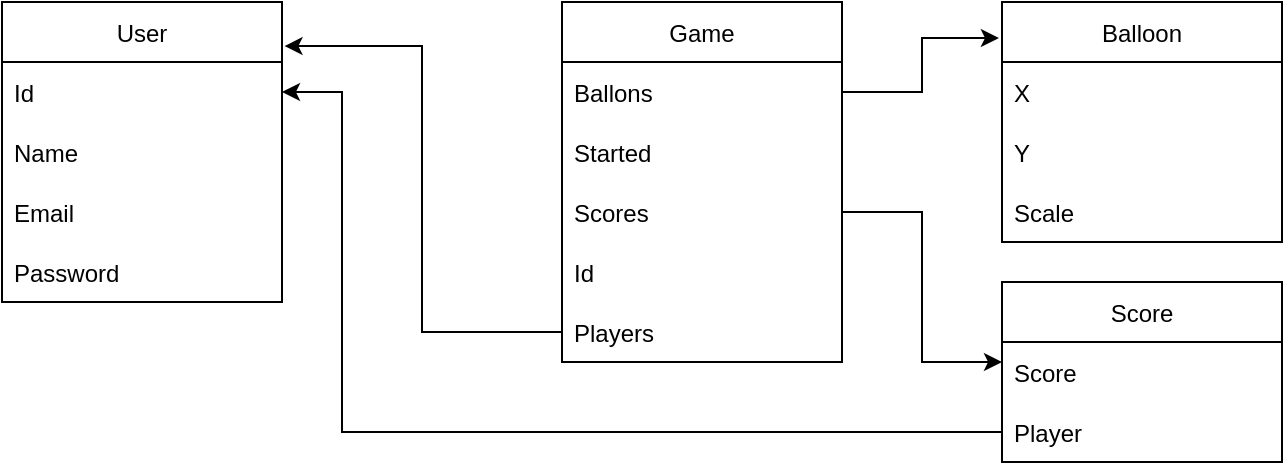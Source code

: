 <mxfile version="17.2.1" type="device"><diagram id="C5RBs43oDa-KdzZeNtuy" name="Page-1"><mxGraphModel dx="1038" dy="649" grid="1" gridSize="10" guides="1" tooltips="1" connect="1" arrows="1" fold="1" page="1" pageScale="1" pageWidth="827" pageHeight="1169" math="0" shadow="0"><root><mxCell id="WIyWlLk6GJQsqaUBKTNV-0"/><mxCell id="WIyWlLk6GJQsqaUBKTNV-1" parent="WIyWlLk6GJQsqaUBKTNV-0"/><object label="User" id="lOhi3Pu68f5WTxVHL4nJ-0"><mxCell style="swimlane;fontStyle=0;childLayout=stackLayout;horizontal=1;startSize=30;horizontalStack=0;resizeParent=1;resizeParentMax=0;resizeLast=0;collapsible=1;marginBottom=0;" vertex="1" parent="WIyWlLk6GJQsqaUBKTNV-1"><mxGeometry x="80" y="80" width="140" height="150" as="geometry"/></mxCell></object><mxCell id="lOhi3Pu68f5WTxVHL4nJ-1" value="Id" style="text;strokeColor=none;fillColor=none;align=left;verticalAlign=middle;spacingLeft=4;spacingRight=4;overflow=hidden;points=[[0,0.5],[1,0.5]];portConstraint=eastwest;rotatable=0;" vertex="1" parent="lOhi3Pu68f5WTxVHL4nJ-0"><mxGeometry y="30" width="140" height="30" as="geometry"/></mxCell><mxCell id="lOhi3Pu68f5WTxVHL4nJ-2" value="Name" style="text;strokeColor=none;fillColor=none;align=left;verticalAlign=middle;spacingLeft=4;spacingRight=4;overflow=hidden;points=[[0,0.5],[1,0.5]];portConstraint=eastwest;rotatable=0;" vertex="1" parent="lOhi3Pu68f5WTxVHL4nJ-0"><mxGeometry y="60" width="140" height="30" as="geometry"/></mxCell><mxCell id="lOhi3Pu68f5WTxVHL4nJ-3" value="Email" style="text;strokeColor=none;fillColor=none;align=left;verticalAlign=middle;spacingLeft=4;spacingRight=4;overflow=hidden;points=[[0,0.5],[1,0.5]];portConstraint=eastwest;rotatable=0;" vertex="1" parent="lOhi3Pu68f5WTxVHL4nJ-0"><mxGeometry y="90" width="140" height="30" as="geometry"/></mxCell><mxCell id="lOhi3Pu68f5WTxVHL4nJ-14" value="Password" style="text;strokeColor=none;fillColor=none;align=left;verticalAlign=middle;spacingLeft=4;spacingRight=4;overflow=hidden;points=[[0,0.5],[1,0.5]];portConstraint=eastwest;rotatable=0;" vertex="1" parent="lOhi3Pu68f5WTxVHL4nJ-0"><mxGeometry y="120" width="140" height="30" as="geometry"/></mxCell><mxCell id="lOhi3Pu68f5WTxVHL4nJ-15" value="Game" style="swimlane;fontStyle=0;childLayout=stackLayout;horizontal=1;startSize=30;horizontalStack=0;resizeParent=1;resizeParentMax=0;resizeLast=0;collapsible=1;marginBottom=0;" vertex="1" parent="WIyWlLk6GJQsqaUBKTNV-1"><mxGeometry x="360" y="80" width="140" height="180" as="geometry"/></mxCell><mxCell id="lOhi3Pu68f5WTxVHL4nJ-16" value="Ballons" style="text;strokeColor=none;fillColor=none;align=left;verticalAlign=middle;spacingLeft=4;spacingRight=4;overflow=hidden;points=[[0,0.5],[1,0.5]];portConstraint=eastwest;rotatable=0;" vertex="1" parent="lOhi3Pu68f5WTxVHL4nJ-15"><mxGeometry y="30" width="140" height="30" as="geometry"/></mxCell><mxCell id="lOhi3Pu68f5WTxVHL4nJ-17" value="Started" style="text;strokeColor=none;fillColor=none;align=left;verticalAlign=middle;spacingLeft=4;spacingRight=4;overflow=hidden;points=[[0,0.5],[1,0.5]];portConstraint=eastwest;rotatable=0;" vertex="1" parent="lOhi3Pu68f5WTxVHL4nJ-15"><mxGeometry y="60" width="140" height="30" as="geometry"/></mxCell><mxCell id="lOhi3Pu68f5WTxVHL4nJ-29" value="Scores" style="text;strokeColor=none;fillColor=none;align=left;verticalAlign=middle;spacingLeft=4;spacingRight=4;overflow=hidden;points=[[0,0.5],[1,0.5]];portConstraint=eastwest;rotatable=0;" vertex="1" parent="lOhi3Pu68f5WTxVHL4nJ-15"><mxGeometry y="90" width="140" height="30" as="geometry"/></mxCell><mxCell id="lOhi3Pu68f5WTxVHL4nJ-31" value="Id" style="text;strokeColor=none;fillColor=none;align=left;verticalAlign=middle;spacingLeft=4;spacingRight=4;overflow=hidden;points=[[0,0.5],[1,0.5]];portConstraint=eastwest;rotatable=0;" vertex="1" parent="lOhi3Pu68f5WTxVHL4nJ-15"><mxGeometry y="120" width="140" height="30" as="geometry"/></mxCell><mxCell id="lOhi3Pu68f5WTxVHL4nJ-18" value="Players" style="text;strokeColor=none;fillColor=none;align=left;verticalAlign=middle;spacingLeft=4;spacingRight=4;overflow=hidden;points=[[0,0.5],[1,0.5]];portConstraint=eastwest;rotatable=0;" vertex="1" parent="lOhi3Pu68f5WTxVHL4nJ-15"><mxGeometry y="150" width="140" height="30" as="geometry"/></mxCell><mxCell id="lOhi3Pu68f5WTxVHL4nJ-19" value="Balloon" style="swimlane;fontStyle=0;childLayout=stackLayout;horizontal=1;startSize=30;horizontalStack=0;resizeParent=1;resizeParentMax=0;resizeLast=0;collapsible=1;marginBottom=0;" vertex="1" parent="WIyWlLk6GJQsqaUBKTNV-1"><mxGeometry x="580" y="80" width="140" height="120" as="geometry"/></mxCell><mxCell id="lOhi3Pu68f5WTxVHL4nJ-20" value="X" style="text;strokeColor=none;fillColor=none;align=left;verticalAlign=middle;spacingLeft=4;spacingRight=4;overflow=hidden;points=[[0,0.5],[1,0.5]];portConstraint=eastwest;rotatable=0;" vertex="1" parent="lOhi3Pu68f5WTxVHL4nJ-19"><mxGeometry y="30" width="140" height="30" as="geometry"/></mxCell><mxCell id="lOhi3Pu68f5WTxVHL4nJ-21" value="Y" style="text;strokeColor=none;fillColor=none;align=left;verticalAlign=middle;spacingLeft=4;spacingRight=4;overflow=hidden;points=[[0,0.5],[1,0.5]];portConstraint=eastwest;rotatable=0;" vertex="1" parent="lOhi3Pu68f5WTxVHL4nJ-19"><mxGeometry y="60" width="140" height="30" as="geometry"/></mxCell><mxCell id="lOhi3Pu68f5WTxVHL4nJ-22" value="Scale" style="text;strokeColor=none;fillColor=none;align=left;verticalAlign=middle;spacingLeft=4;spacingRight=4;overflow=hidden;points=[[0,0.5],[1,0.5]];portConstraint=eastwest;rotatable=0;" vertex="1" parent="lOhi3Pu68f5WTxVHL4nJ-19"><mxGeometry y="90" width="140" height="30" as="geometry"/></mxCell><mxCell id="lOhi3Pu68f5WTxVHL4nJ-23" value="Score" style="swimlane;fontStyle=0;childLayout=stackLayout;horizontal=1;startSize=30;horizontalStack=0;resizeParent=1;resizeParentMax=0;resizeLast=0;collapsible=1;marginBottom=0;" vertex="1" parent="WIyWlLk6GJQsqaUBKTNV-1"><mxGeometry x="580" y="220" width="140" height="90" as="geometry"/></mxCell><mxCell id="lOhi3Pu68f5WTxVHL4nJ-24" value="Score" style="text;strokeColor=none;fillColor=none;align=left;verticalAlign=middle;spacingLeft=4;spacingRight=4;overflow=hidden;points=[[0,0.5],[1,0.5]];portConstraint=eastwest;rotatable=0;" vertex="1" parent="lOhi3Pu68f5WTxVHL4nJ-23"><mxGeometry y="30" width="140" height="30" as="geometry"/></mxCell><mxCell id="lOhi3Pu68f5WTxVHL4nJ-25" value="Player" style="text;strokeColor=none;fillColor=none;align=left;verticalAlign=middle;spacingLeft=4;spacingRight=4;overflow=hidden;points=[[0,0.5],[1,0.5]];portConstraint=eastwest;rotatable=0;" vertex="1" parent="lOhi3Pu68f5WTxVHL4nJ-23"><mxGeometry y="60" width="140" height="30" as="geometry"/></mxCell><mxCell id="lOhi3Pu68f5WTxVHL4nJ-27" style="edgeStyle=orthogonalEdgeStyle;rounded=0;orthogonalLoop=1;jettySize=auto;html=1;entryX=1.009;entryY=0.147;entryDx=0;entryDy=0;entryPerimeter=0;" edge="1" parent="WIyWlLk6GJQsqaUBKTNV-1" source="lOhi3Pu68f5WTxVHL4nJ-18" target="lOhi3Pu68f5WTxVHL4nJ-0"><mxGeometry relative="1" as="geometry"/></mxCell><mxCell id="lOhi3Pu68f5WTxVHL4nJ-28" style="edgeStyle=orthogonalEdgeStyle;rounded=0;orthogonalLoop=1;jettySize=auto;html=1;entryX=-0.011;entryY=0.15;entryDx=0;entryDy=0;entryPerimeter=0;" edge="1" parent="WIyWlLk6GJQsqaUBKTNV-1" source="lOhi3Pu68f5WTxVHL4nJ-16" target="lOhi3Pu68f5WTxVHL4nJ-19"><mxGeometry relative="1" as="geometry"/></mxCell><mxCell id="lOhi3Pu68f5WTxVHL4nJ-30" style="edgeStyle=orthogonalEdgeStyle;rounded=0;orthogonalLoop=1;jettySize=auto;html=1;" edge="1" parent="WIyWlLk6GJQsqaUBKTNV-1" source="lOhi3Pu68f5WTxVHL4nJ-29" target="lOhi3Pu68f5WTxVHL4nJ-23"><mxGeometry relative="1" as="geometry"><Array as="points"><mxPoint x="540" y="185"/><mxPoint x="540" y="260"/></Array></mxGeometry></mxCell><mxCell id="lOhi3Pu68f5WTxVHL4nJ-32" style="edgeStyle=orthogonalEdgeStyle;rounded=0;orthogonalLoop=1;jettySize=auto;html=1;entryX=1;entryY=0.5;entryDx=0;entryDy=0;" edge="1" parent="WIyWlLk6GJQsqaUBKTNV-1" source="lOhi3Pu68f5WTxVHL4nJ-25" target="lOhi3Pu68f5WTxVHL4nJ-1"><mxGeometry relative="1" as="geometry"><Array as="points"><mxPoint x="250" y="295"/><mxPoint x="250" y="125"/></Array></mxGeometry></mxCell></root></mxGraphModel></diagram></mxfile>